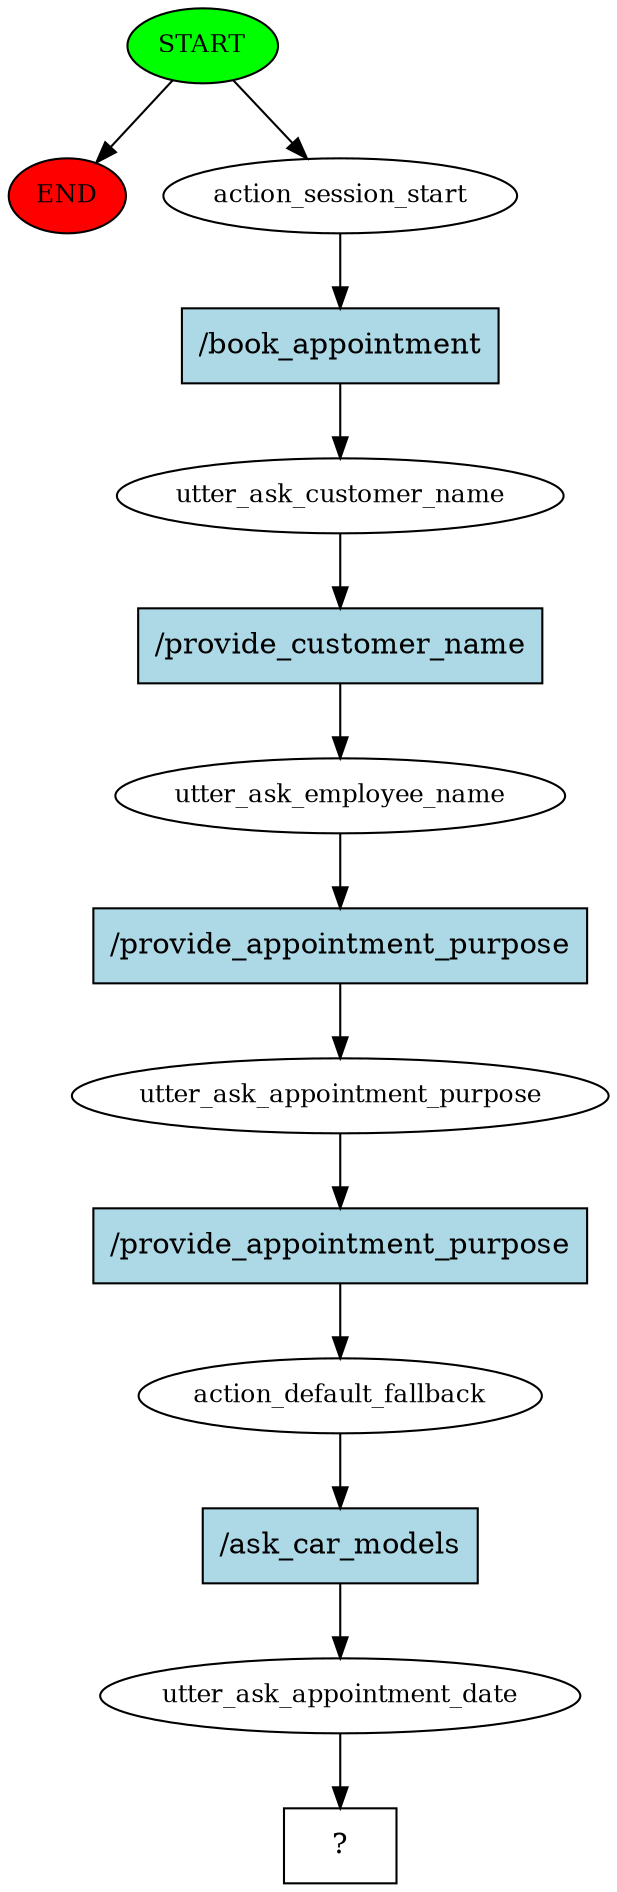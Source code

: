 digraph  {
0 [class="start active", fillcolor=green, fontsize=12, label=START, style=filled];
"-1" [class=end, fillcolor=red, fontsize=12, label=END, style=filled];
1 [class=active, fontsize=12, label=action_session_start];
2 [class=active, fontsize=12, label=utter_ask_customer_name];
3 [class=active, fontsize=12, label=utter_ask_employee_name];
4 [class=active, fontsize=12, label=utter_ask_appointment_purpose];
5 [class=active, fontsize=12, label=action_default_fallback];
6 [class=active, fontsize=12, label=utter_ask_appointment_date];
7 [class="intent dashed active", label="  ?  ", shape=rect];
8 [class="intent active", fillcolor=lightblue, label="/book_appointment", shape=rect, style=filled];
9 [class="intent active", fillcolor=lightblue, label="/provide_customer_name", shape=rect, style=filled];
10 [class="intent active", fillcolor=lightblue, label="/provide_appointment_purpose", shape=rect, style=filled];
11 [class="intent active", fillcolor=lightblue, label="/provide_appointment_purpose", shape=rect, style=filled];
12 [class="intent active", fillcolor=lightblue, label="/ask_car_models", shape=rect, style=filled];
0 -> "-1"  [class="", key=NONE, label=""];
0 -> 1  [class=active, key=NONE, label=""];
1 -> 8  [class=active, key=0];
2 -> 9  [class=active, key=0];
3 -> 10  [class=active, key=0];
4 -> 11  [class=active, key=0];
5 -> 12  [class=active, key=0];
6 -> 7  [class=active, key=NONE, label=""];
8 -> 2  [class=active, key=0];
9 -> 3  [class=active, key=0];
10 -> 4  [class=active, key=0];
11 -> 5  [class=active, key=0];
12 -> 6  [class=active, key=0];
}
